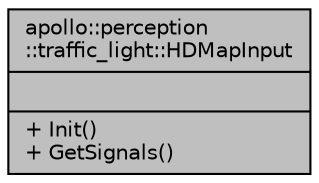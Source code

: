 digraph "apollo::perception::traffic_light::HDMapInput"
{
  edge [fontname="Helvetica",fontsize="10",labelfontname="Helvetica",labelfontsize="10"];
  node [fontname="Helvetica",fontsize="10",shape=record];
  Node1 [label="{apollo::perception\l::traffic_light::HDMapInput\n||+ Init()\l+ GetSignals()\l}",height=0.2,width=0.4,color="black", fillcolor="grey75", style="filled" fontcolor="black"];
}
